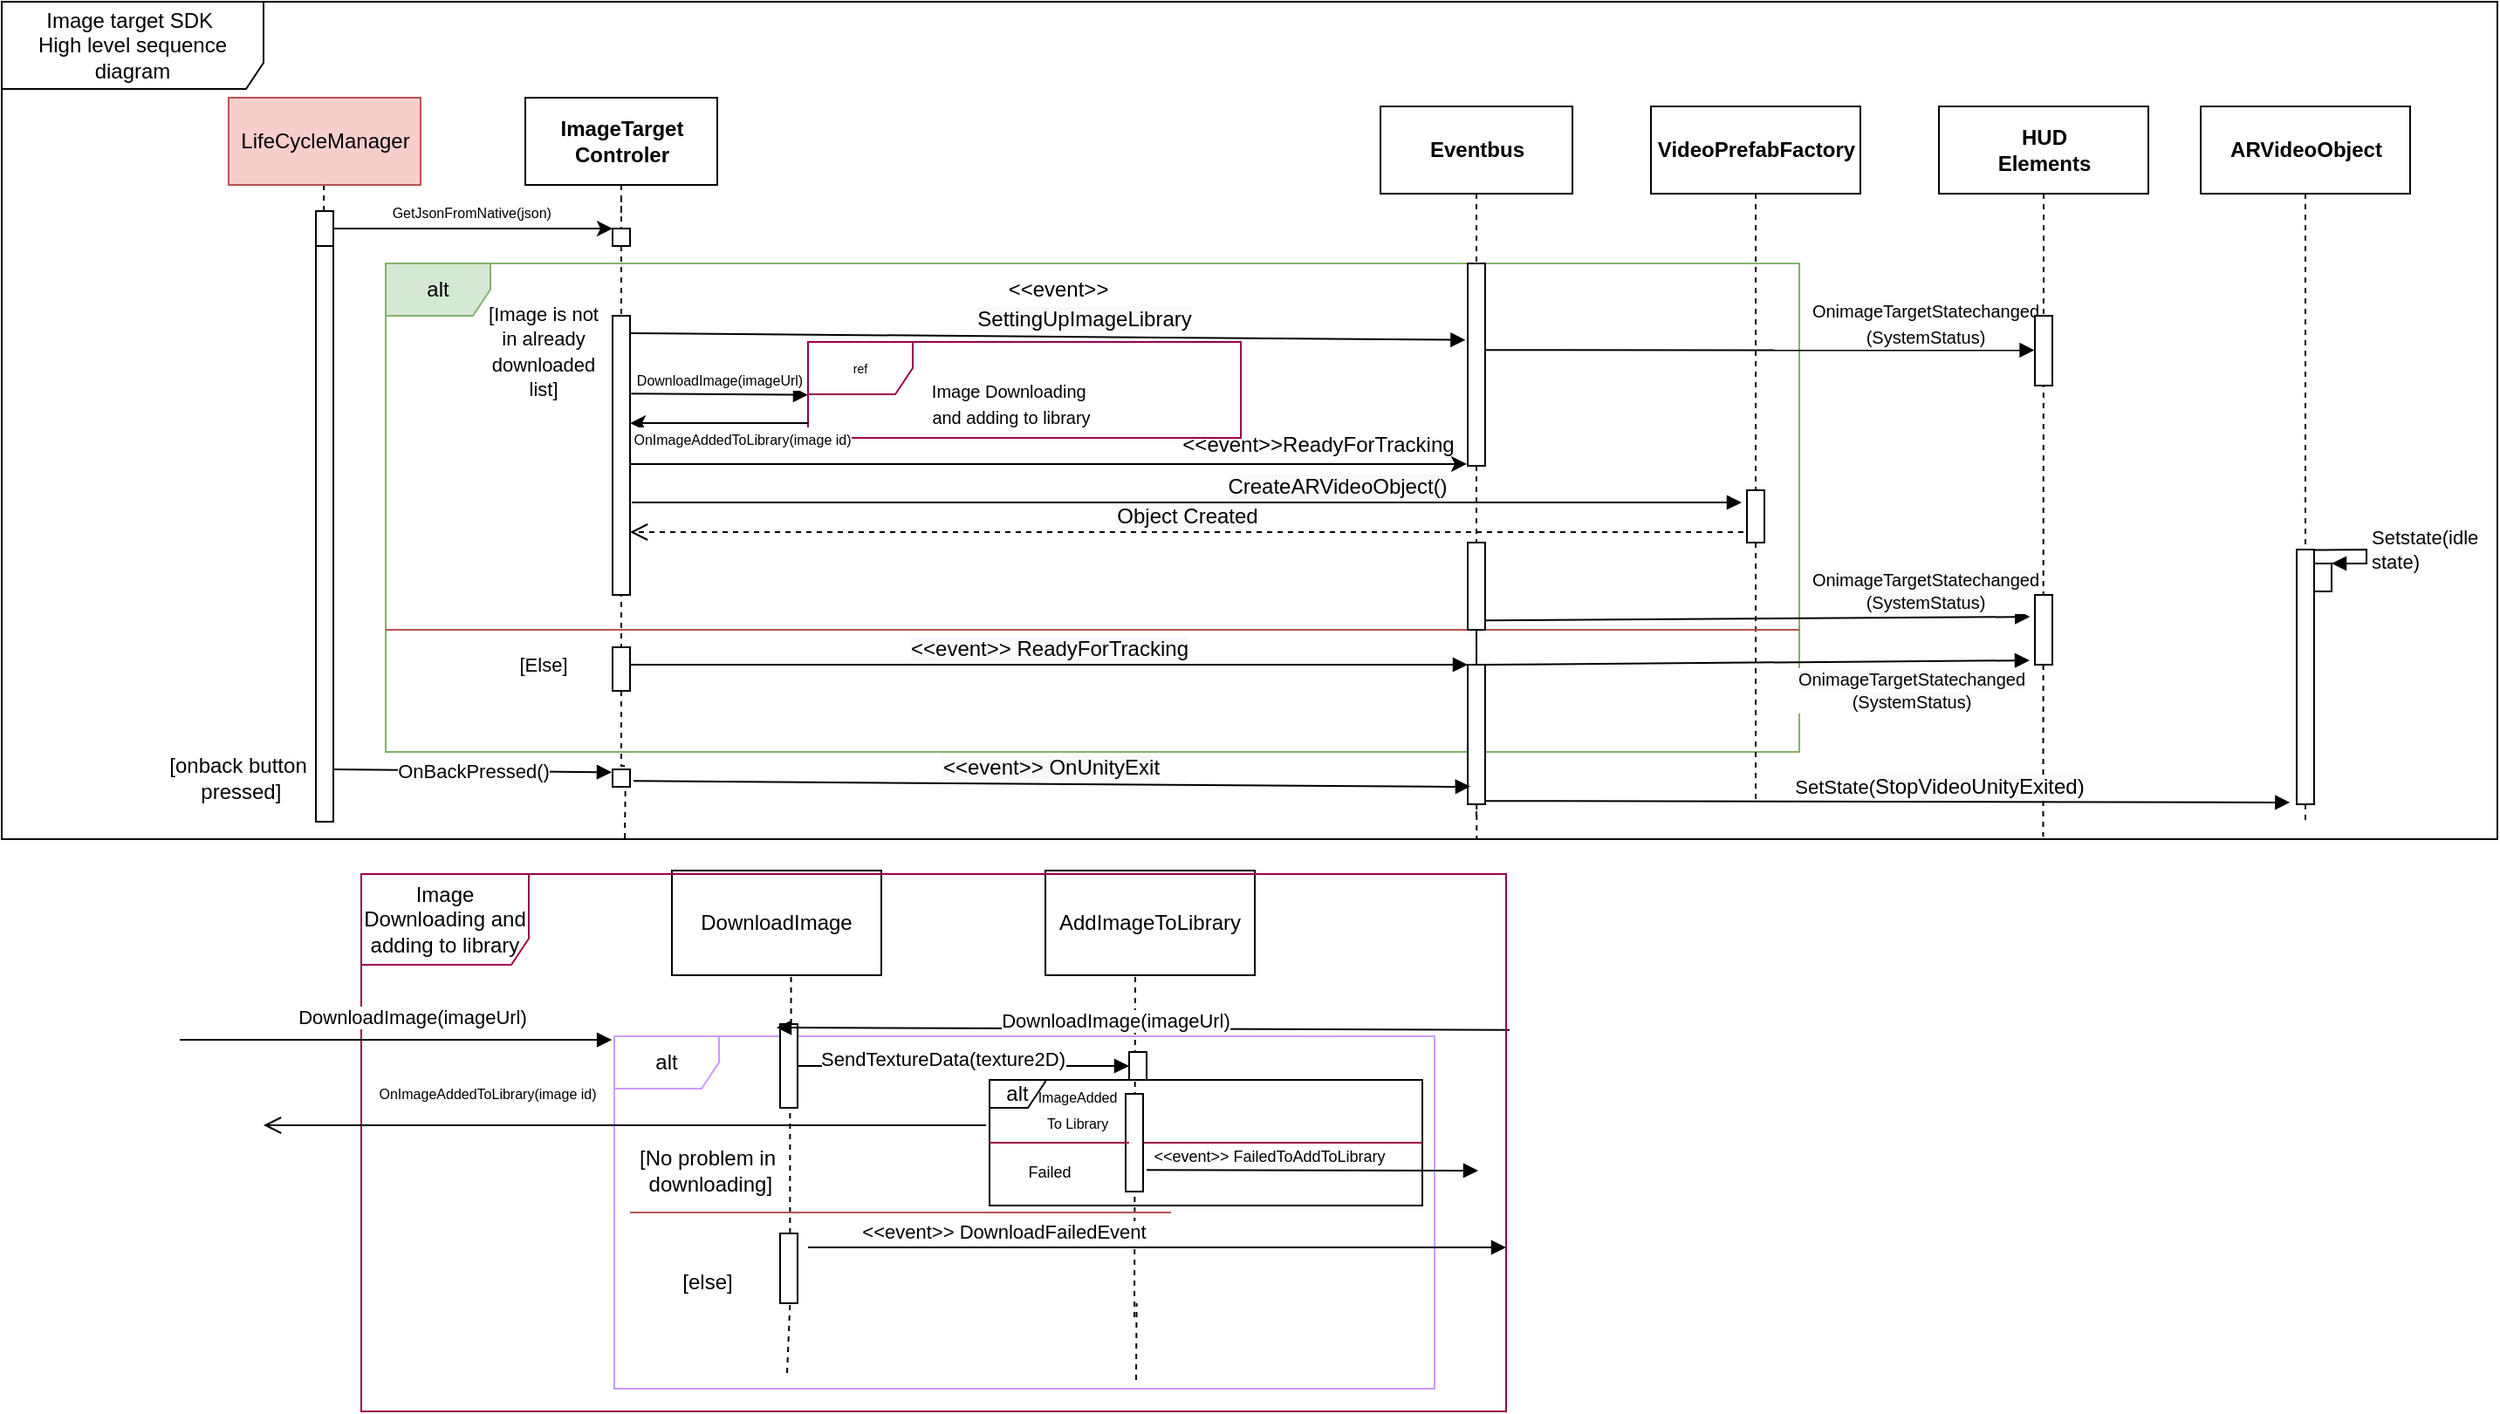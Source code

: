 <mxfile version="13.0.3" type="device"><diagram id="DPxCzZ84D4_nQlLjYZ0x" name="Page-1"><mxGraphModel dx="788" dy="500" grid="1" gridSize="8" guides="1" tooltips="1" connect="1" arrows="1" fold="1" page="1" pageScale="1" pageWidth="1600" pageHeight="900" math="0" shadow="0"><root><mxCell id="0"/><mxCell id="1" parent="0"/><mxCell id="qXqDsZfnytrLwXw_ecNe-79" value="alt" style="shape=umlFrame;whiteSpace=wrap;html=1;fillColor=none;strokeColor=#CC99FF;swimlaneFillColor=#ffffff;" parent="1" vertex="1"><mxGeometry x="361" y="703" width="470" height="202" as="geometry"/></mxCell><mxCell id="nq2E0Kbbg36LRN8Uu501-109" value="" style="edgeStyle=orthogonalEdgeStyle;rounded=0;orthogonalLoop=1;jettySize=auto;html=1;dashed=1;endArrow=none;endFill=0;" parent="1" edge="1"><mxGeometry relative="1" as="geometry"><mxPoint x="194.58" y="215" as="sourcePoint"/><mxPoint x="200" y="550" as="targetPoint"/><Array as="points"><mxPoint x="195" y="250"/><mxPoint x="195" y="250"/></Array></mxGeometry></mxCell><mxCell id="wxzny8tET-IJ7eMf7oiY-54" value="Image target SDK&amp;nbsp;&lt;br&gt;High level sequence&lt;br&gt;diagram" style="shape=umlFrame;whiteSpace=wrap;html=1;width=150;height=50;align=center;" parent="1" vertex="1"><mxGeometry x="10" y="110" width="1430" height="480" as="geometry"/></mxCell><mxCell id="wxzny8tET-IJ7eMf7oiY-2" value="alt" style="shape=umlFrame;whiteSpace=wrap;html=1;fillColor=#d5e8d4;strokeColor=#82b366;" parent="1" vertex="1"><mxGeometry x="230" y="260" width="810" height="280" as="geometry"/></mxCell><mxCell id="wxzny8tET-IJ7eMf7oiY-32" value="" style="edgeStyle=orthogonalEdgeStyle;rounded=0;orthogonalLoop=1;jettySize=auto;html=1;dashed=1;endArrow=none;endFill=0;" parent="1" source="nq2E0Kbbg36LRN8Uu501-30" target="wxzny8tET-IJ7eMf7oiY-31" edge="1"><mxGeometry relative="1" as="geometry"><mxPoint x="365" y="520" as="targetPoint"/><mxPoint x="365" y="250" as="sourcePoint"/></mxGeometry></mxCell><mxCell id="nq2E0Kbbg36LRN8Uu501-13" value="" style="edgeStyle=orthogonalEdgeStyle;rounded=0;orthogonalLoop=1;jettySize=auto;html=1;dashed=1;endArrow=none;endFill=0;" parent="1" source="wxzny8tET-IJ7eMf7oiY-31" edge="1"><mxGeometry relative="1" as="geometry"><mxPoint x="367" y="591" as="targetPoint"/></mxGeometry></mxCell><mxCell id="nq2E0Kbbg36LRN8Uu501-5" value="&lt;span style=&quot;font-weight: 700&quot;&gt;ImageTarget&lt;br&gt;Controler&lt;/span&gt;" style="html=1;" parent="1" vertex="1"><mxGeometry x="310" y="165" width="110" height="50" as="geometry"/></mxCell><mxCell id="wxzny8tET-IJ7eMf7oiY-24" style="edgeStyle=orthogonalEdgeStyle;rounded=0;orthogonalLoop=1;jettySize=auto;html=1;exitX=0.5;exitY=1;exitDx=0;exitDy=0;dashed=1;endArrow=none;endFill=0;" parent="1" source="nq2E0Kbbg36LRN8Uu501-8" edge="1"><mxGeometry relative="1" as="geometry"><mxPoint x="855" y="220" as="targetPoint"/></mxGeometry></mxCell><mxCell id="wxzny8tET-IJ7eMf7oiY-66" style="edgeStyle=orthogonalEdgeStyle;rounded=0;orthogonalLoop=1;jettySize=auto;html=1;exitX=0.5;exitY=1;exitDx=0;exitDy=0;endArrow=none;endFill=0;dashed=1;" parent="1" source="nq2E0Kbbg36LRN8Uu501-8" edge="1"><mxGeometry relative="1" as="geometry"><mxPoint x="855" y="580" as="targetPoint"/></mxGeometry></mxCell><mxCell id="nq2E0Kbbg36LRN8Uu501-8" value="&lt;b&gt;Eventbus&lt;/b&gt;" style="html=1;" parent="1" vertex="1"><mxGeometry x="800" y="170" width="110" height="50" as="geometry"/></mxCell><mxCell id="nq2E0Kbbg36LRN8Uu501-26" value="LifeCycleManager" style="html=1;fillColor=#f8cecc;strokeColor=#b85450;" parent="1" vertex="1"><mxGeometry x="140" y="165" width="110" height="50" as="geometry"/></mxCell><mxCell id="nq2E0Kbbg36LRN8Uu501-28" value="&lt;font style=&quot;font-size: 8px&quot;&gt;GetJsonFromNative(json)&amp;nbsp;&lt;/font&gt;" style="endArrow=classic;html=1;" parent="1" edge="1"><mxGeometry y="10" width="50" height="50" relative="1" as="geometry"><mxPoint x="200" y="240" as="sourcePoint"/><mxPoint x="360" y="240" as="targetPoint"/><mxPoint as="offset"/></mxGeometry></mxCell><mxCell id="nq2E0Kbbg36LRN8Uu501-29" value="" style="html=1;points=[];perimeter=orthogonalPerimeter;" parent="1" vertex="1"><mxGeometry x="190" y="230" width="10" height="350" as="geometry"/></mxCell><mxCell id="nq2E0Kbbg36LRN8Uu501-30" value="" style="html=1;points=[];perimeter=orthogonalPerimeter;" parent="1" vertex="1"><mxGeometry x="360" y="240" width="10" height="10" as="geometry"/></mxCell><mxCell id="nq2E0Kbbg36LRN8Uu501-31" value="" style="edgeStyle=orthogonalEdgeStyle;rounded=0;orthogonalLoop=1;jettySize=auto;html=1;dashed=1;endArrow=none;endFill=0;" parent="1" source="nq2E0Kbbg36LRN8Uu501-5" target="nq2E0Kbbg36LRN8Uu501-30" edge="1"><mxGeometry relative="1" as="geometry"><mxPoint x="365" y="215" as="sourcePoint"/><mxPoint x="365" y="520" as="targetPoint"/></mxGeometry></mxCell><mxCell id="nq2E0Kbbg36LRN8Uu501-61" value="&lt;font style=&quot;font-size: 11px&quot;&gt;[Image is not&lt;br&gt;in already&lt;br&gt;downloaded&lt;br&gt;list]&lt;br&gt;&lt;/font&gt;" style="text;html=1;align=center;verticalAlign=middle;resizable=0;points=[];autosize=1;" parent="1" vertex="1"><mxGeometry x="284" y="274" width="72" height="72" as="geometry"/></mxCell><mxCell id="nq2E0Kbbg36LRN8Uu501-68" value="&lt;span style=&quot;font-size: 11px&quot;&gt;[Else&lt;/span&gt;&lt;span style=&quot;font-size: 11px&quot;&gt;]&lt;/span&gt;" style="text;html=1;align=center;verticalAlign=middle;resizable=0;points=[];autosize=1;" parent="1" vertex="1"><mxGeometry x="300" y="480" width="40" height="20" as="geometry"/></mxCell><mxCell id="nq2E0Kbbg36LRN8Uu501-108" value="" style="html=1;points=[];perimeter=orthogonalPerimeter;" parent="1" vertex="1"><mxGeometry x="190" y="230" width="10" height="20" as="geometry"/></mxCell><mxCell id="wxzny8tET-IJ7eMf7oiY-4" value="" style="html=1;points=[];perimeter=orthogonalPerimeter;" parent="1" vertex="1"><mxGeometry x="360" y="290" width="10" height="160" as="geometry"/></mxCell><mxCell id="wxzny8tET-IJ7eMf7oiY-11" value="&lt;span style=&quot;font-weight: 700&quot;&gt;VideoPrefabFactory&lt;/span&gt;" style="html=1;strokeColor=#000000;" parent="1" vertex="1"><mxGeometry x="955" y="170" width="120" height="50" as="geometry"/></mxCell><mxCell id="nq2E0Kbbg36LRN8Uu501-91" value="" style="html=1;points=[];perimeter=orthogonalPerimeter;" parent="1" vertex="1"><mxGeometry x="850" y="260" width="10" height="116" as="geometry"/></mxCell><mxCell id="wxzny8tET-IJ7eMf7oiY-86" value="" style="edgeStyle=orthogonalEdgeStyle;rounded=0;orthogonalLoop=1;jettySize=auto;html=1;endArrow=none;endFill=0;dashed=1;" parent="1" source="wxzny8tET-IJ7eMf7oiY-25" edge="1"><mxGeometry relative="1" as="geometry"><mxPoint x="1015.0" y="570" as="targetPoint"/></mxGeometry></mxCell><mxCell id="wxzny8tET-IJ7eMf7oiY-25" value="" style="html=1;points=[];perimeter=orthogonalPerimeter;" parent="1" vertex="1"><mxGeometry x="1010" y="390" width="10" height="30" as="geometry"/></mxCell><mxCell id="wxzny8tET-IJ7eMf7oiY-26" style="edgeStyle=orthogonalEdgeStyle;rounded=0;orthogonalLoop=1;jettySize=auto;html=1;exitX=0.5;exitY=1;exitDx=0;exitDy=0;endArrow=none;endFill=0;dashed=1;" parent="1" source="wxzny8tET-IJ7eMf7oiY-11" target="wxzny8tET-IJ7eMf7oiY-25" edge="1"><mxGeometry relative="1" as="geometry"><mxPoint x="1014.897" y="500" as="targetPoint"/><mxPoint x="1015.0" y="210" as="sourcePoint"/></mxGeometry></mxCell><mxCell id="wxzny8tET-IJ7eMf7oiY-27" value="&lt;span style=&quot;font-size: 12px ; text-align: left ; background-color: rgb(248 , 249 , 250)&quot;&gt;CreateARVideoObject()&lt;/span&gt;" style="html=1;verticalAlign=bottom;endArrow=block;" parent="1" edge="1"><mxGeometry x="0.271" width="80" relative="1" as="geometry"><mxPoint x="371" y="397" as="sourcePoint"/><mxPoint x="1007" y="397" as="targetPoint"/><Array as="points"><mxPoint x="390" y="397"/></Array><mxPoint as="offset"/></mxGeometry></mxCell><mxCell id="wxzny8tET-IJ7eMf7oiY-29" value="&lt;span style=&quot;font-size: 12px ; background-color: rgb(248 , 249 , 250)&quot;&gt;Object Created&lt;/span&gt;" style="html=1;verticalAlign=bottom;endArrow=open;dashed=1;endSize=8;" parent="1" edge="1"><mxGeometry relative="1" as="geometry"><mxPoint x="1008" y="414" as="sourcePoint"/><mxPoint x="370" y="414" as="targetPoint"/></mxGeometry></mxCell><mxCell id="wxzny8tET-IJ7eMf7oiY-30" value="" style="line;strokeWidth=1;fillColor=#f8cecc;align=left;verticalAlign=middle;spacingTop=-1;spacingLeft=3;spacingRight=3;rotatable=0;labelPosition=right;points=[];portConstraint=eastwest;strokeColor=#b85450;" parent="1" vertex="1"><mxGeometry x="230" y="466" width="810" height="8" as="geometry"/></mxCell><mxCell id="wxzny8tET-IJ7eMf7oiY-31" value="" style="html=1;points=[];perimeter=orthogonalPerimeter;" parent="1" vertex="1"><mxGeometry x="360" y="480" width="10" height="25" as="geometry"/></mxCell><mxCell id="wxzny8tET-IJ7eMf7oiY-40" value="&lt;span style=&quot;font-size: 12px ; text-align: left ; background-color: rgb(248 , 249 , 250)&quot;&gt;SettingUpImageLibrary&lt;/span&gt;" style="html=1;verticalAlign=bottom;endArrow=block;entryX=-0.129;entryY=0.378;entryDx=0;entryDy=0;entryPerimeter=0;" parent="1" target="nq2E0Kbbg36LRN8Uu501-91" edge="1"><mxGeometry x="0.086" y="1" width="80" relative="1" as="geometry"><mxPoint x="370" y="300" as="sourcePoint"/><mxPoint x="450" y="300" as="targetPoint"/><mxPoint as="offset"/></mxGeometry></mxCell><mxCell id="wxzny8tET-IJ7eMf7oiY-41" value="&amp;lt;&amp;lt;event&amp;gt;&amp;gt;" style="text;html=1;align=center;verticalAlign=middle;resizable=0;points=[];autosize=1;" parent="1" vertex="1"><mxGeometry x="580" y="265" width="70" height="20" as="geometry"/></mxCell><mxCell id="wxzny8tET-IJ7eMf7oiY-82" style="edgeStyle=orthogonalEdgeStyle;rounded=0;orthogonalLoop=1;jettySize=auto;html=1;entryX=0.591;entryY=1.001;entryDx=0;entryDy=0;entryPerimeter=0;dashed=1;endArrow=none;endFill=0;" parent="1" source="wxzny8tET-IJ7eMf7oiY-43" target="wxzny8tET-IJ7eMf7oiY-54" edge="1"><mxGeometry relative="1" as="geometry"/></mxCell><mxCell id="wxzny8tET-IJ7eMf7oiY-43" value="" style="html=1;points=[];perimeter=orthogonalPerimeter;" parent="1" vertex="1"><mxGeometry x="850" y="490" width="10" height="80" as="geometry"/></mxCell><mxCell id="wxzny8tET-IJ7eMf7oiY-44" value="&lt;span style=&quot;font-size: 12px ; background-color: rgb(248 , 249 , 250)&quot;&gt;&amp;lt;&amp;lt;event&amp;gt;&amp;gt; ReadyForTracking&lt;/span&gt;" style="html=1;verticalAlign=bottom;endArrow=block;entryX=0;entryY=0;entryDx=0;entryDy=0;entryPerimeter=0;" parent="1" target="wxzny8tET-IJ7eMf7oiY-43" edge="1"><mxGeometry width="80" relative="1" as="geometry"><mxPoint x="370" y="490" as="sourcePoint"/><mxPoint x="845" y="490" as="targetPoint"/></mxGeometry></mxCell><mxCell id="wxzny8tET-IJ7eMf7oiY-51" value="&lt;span style=&quot;font-weight: 700&quot;&gt;HUD&lt;br&gt;Elements&lt;br&gt;&lt;/span&gt;" style="html=1;strokeColor=#000000;" parent="1" vertex="1"><mxGeometry x="1120" y="170" width="120" height="50" as="geometry"/></mxCell><mxCell id="wxzny8tET-IJ7eMf7oiY-56" value="&lt;span style=&quot;font-size: 12px ; text-align: left ; background-color: rgb(248 , 249 , 250)&quot;&gt;&amp;lt;&amp;lt;event&amp;gt;&amp;gt; OnUnityExit&lt;/span&gt;" style="html=1;verticalAlign=bottom;endArrow=block;entryX=0.145;entryY=0.872;entryDx=0;entryDy=0;entryPerimeter=0;exitX=1.2;exitY=0.667;exitDx=0;exitDy=0;exitPerimeter=0;" parent="1" source="wxzny8tET-IJ7eMf7oiY-63" target="wxzny8tET-IJ7eMf7oiY-43" edge="1"><mxGeometry width="80" relative="1" as="geometry"><mxPoint x="360" y="560" as="sourcePoint"/><mxPoint x="440" y="560" as="targetPoint"/><Array as="points"><mxPoint x="840" y="560"/></Array></mxGeometry></mxCell><mxCell id="wxzny8tET-IJ7eMf7oiY-58" value="" style="html=1;verticalAlign=bottom;endArrow=block;entryX=-0.022;entryY=0.115;entryDx=0;entryDy=0;entryPerimeter=0;" parent="1" edge="1"><mxGeometry width="80" relative="1" as="geometry"><mxPoint x="860" y="309.66" as="sourcePoint"/><mxPoint x="1174.78" y="309.725" as="targetPoint"/></mxGeometry></mxCell><mxCell id="wxzny8tET-IJ7eMf7oiY-59" value="&lt;font style=&quot;font-size: 10px&quot;&gt;OnimageTargetStatechanged&lt;br&gt;(SystemStatus)&lt;/font&gt;" style="text;html=1;align=center;verticalAlign=middle;resizable=0;points=[];autosize=1;" parent="1" vertex="1"><mxGeometry x="1040" y="274" width="144" height="40" as="geometry"/></mxCell><mxCell id="wxzny8tET-IJ7eMf7oiY-60" value="&lt;span style=&quot;font-size: 10px ; background-color: rgb(248 , 249 , 250)&quot;&gt;OnimageTargetStatechanged&lt;/span&gt;&lt;br style=&quot;font-size: 10px ; background-color: rgb(248 , 249 , 250)&quot;&gt;&lt;span style=&quot;font-size: 10px ; background-color: rgb(248 , 249 , 250)&quot;&gt;(SystemStatus)&lt;/span&gt;" style="html=1;verticalAlign=bottom;endArrow=block;entryX=-0.286;entryY=0.314;entryDx=0;entryDy=0;entryPerimeter=0;exitX=1.041;exitY=0.892;exitDx=0;exitDy=0;exitPerimeter=0;" parent="1" source="wxzny8tET-IJ7eMf7oiY-71" target="wxzny8tET-IJ7eMf7oiY-77" edge="1"><mxGeometry x="0.614" width="80" relative="1" as="geometry"><mxPoint x="1020" y="450" as="sourcePoint"/><mxPoint x="1173.67" y="449.905" as="targetPoint"/><Array as="points"/><mxPoint as="offset"/></mxGeometry></mxCell><mxCell id="wxzny8tET-IJ7eMf7oiY-61" value="&lt;span style=&quot;font-size: 10px ; background-color: rgb(248 , 249 , 250)&quot;&gt;OnimageTargetStatechanged&lt;/span&gt;&lt;br style=&quot;font-size: 10px ; background-color: rgb(248 , 249 , 250)&quot;&gt;&lt;span style=&quot;font-size: 10px ; background-color: rgb(248 , 249 , 250)&quot;&gt;(SystemStatus)&lt;/span&gt;" style="html=1;verticalAlign=bottom;endArrow=block;entryX=-0.3;entryY=0.942;entryDx=0;entryDy=0;entryPerimeter=0;" parent="1" edge="1"><mxGeometry x="0.562" y="-32" width="80" relative="1" as="geometry"><mxPoint x="860" y="490" as="sourcePoint"/><mxPoint x="1172" y="487.53" as="targetPoint"/><mxPoint as="offset"/></mxGeometry></mxCell><mxCell id="wxzny8tET-IJ7eMf7oiY-62" value="[onback button&lt;br&gt;&amp;nbsp;pressed]" style="text;html=1;align=center;verticalAlign=middle;resizable=0;points=[];autosize=1;" parent="1" vertex="1"><mxGeometry x="100" y="540" width="90" height="30" as="geometry"/></mxCell><mxCell id="wxzny8tET-IJ7eMf7oiY-63" value="" style="html=1;points=[];perimeter=orthogonalPerimeter;" parent="1" vertex="1"><mxGeometry x="360" y="550" width="10" height="10" as="geometry"/></mxCell><mxCell id="wxzny8tET-IJ7eMf7oiY-65" value="OnBackPressed()" style="html=1;verticalAlign=bottom;endArrow=block;entryX=-0.05;entryY=0.167;entryDx=0;entryDy=0;entryPerimeter=0;" parent="1" target="wxzny8tET-IJ7eMf7oiY-63" edge="1"><mxGeometry x="0.004" y="-9" width="80" relative="1" as="geometry"><mxPoint x="200" y="550" as="sourcePoint"/><mxPoint x="280" y="550" as="targetPoint"/><mxPoint as="offset"/></mxGeometry></mxCell><mxCell id="wxzny8tET-IJ7eMf7oiY-68" style="edgeStyle=orthogonalEdgeStyle;rounded=0;orthogonalLoop=1;jettySize=auto;html=1;exitX=0.5;exitY=1;exitDx=0;exitDy=0;dashed=1;endArrow=none;endFill=0;" parent="1" source="wxzny8tET-IJ7eMf7oiY-72" edge="1"><mxGeometry relative="1" as="geometry"><mxPoint x="1330" y="581.667" as="targetPoint"/></mxGeometry></mxCell><mxCell id="wxzny8tET-IJ7eMf7oiY-67" value="&lt;span style=&quot;font-weight: 700&quot;&gt;ARVideoObject&lt;/span&gt;" style="html=1;strokeColor=#000000;" parent="1" vertex="1"><mxGeometry x="1270" y="170" width="120" height="50" as="geometry"/></mxCell><mxCell id="wxzny8tET-IJ7eMf7oiY-70" style="edgeStyle=orthogonalEdgeStyle;rounded=0;orthogonalLoop=1;jettySize=auto;html=1;exitX=0.5;exitY=1;exitDx=0;exitDy=0;endArrow=none;endFill=0;dashed=1;entryX=0.818;entryY=0.997;entryDx=0;entryDy=0;entryPerimeter=0;" parent="1" source="wxzny8tET-IJ7eMf7oiY-51" target="wxzny8tET-IJ7eMf7oiY-54" edge="1"><mxGeometry relative="1" as="geometry"><mxPoint x="1180" y="570" as="targetPoint"/><mxPoint x="1180" y="220" as="sourcePoint"/></mxGeometry></mxCell><mxCell id="wxzny8tET-IJ7eMf7oiY-71" value="" style="html=1;points=[];perimeter=orthogonalPerimeter;" parent="1" vertex="1"><mxGeometry x="850" y="420" width="10" height="50" as="geometry"/></mxCell><mxCell id="wxzny8tET-IJ7eMf7oiY-72" value="" style="html=1;points=[];perimeter=orthogonalPerimeter;strokeColor=#000000;" parent="1" vertex="1"><mxGeometry x="1325" y="424" width="10" height="146" as="geometry"/></mxCell><mxCell id="wxzny8tET-IJ7eMf7oiY-75" style="edgeStyle=orthogonalEdgeStyle;rounded=0;orthogonalLoop=1;jettySize=auto;html=1;exitX=0.5;exitY=1;exitDx=0;exitDy=0;dashed=1;endArrow=none;endFill=0;" parent="1" source="wxzny8tET-IJ7eMf7oiY-67" target="wxzny8tET-IJ7eMf7oiY-72" edge="1"><mxGeometry relative="1" as="geometry"><mxPoint x="1330" y="581.667" as="targetPoint"/><mxPoint x="1330" y="220" as="sourcePoint"/></mxGeometry></mxCell><mxCell id="wxzny8tET-IJ7eMf7oiY-76" value="" style="html=1;points=[];perimeter=orthogonalPerimeter;strokeColor=#000000;" parent="1" vertex="1"><mxGeometry x="1175" y="290" width="10" height="40" as="geometry"/></mxCell><mxCell id="wxzny8tET-IJ7eMf7oiY-77" value="" style="html=1;points=[];perimeter=orthogonalPerimeter;strokeColor=#000000;" parent="1" vertex="1"><mxGeometry x="1175" y="450" width="10" height="40" as="geometry"/></mxCell><mxCell id="wxzny8tET-IJ7eMf7oiY-80" value="SetState(&lt;span style=&quot;font-size: 12px ; background-color: rgb(248 , 249 , 250)&quot;&gt;StopVideoUnityExited)&lt;/span&gt;" style="html=1;verticalAlign=bottom;endArrow=block;entryX=-0.383;entryY=0.993;entryDx=0;entryDy=0;entryPerimeter=0;exitX=1.041;exitY=0.976;exitDx=0;exitDy=0;exitPerimeter=0;" parent="1" source="wxzny8tET-IJ7eMf7oiY-43" target="wxzny8tET-IJ7eMf7oiY-72" edge="1"><mxGeometry x="0.128" width="80" relative="1" as="geometry"><mxPoint x="860" y="560" as="sourcePoint"/><mxPoint x="940" y="560" as="targetPoint"/><mxPoint as="offset"/></mxGeometry></mxCell><mxCell id="qXqDsZfnytrLwXw_ecNe-69" value="DownloadImage" style="rounded=0;whiteSpace=wrap;html=1;" parent="1" vertex="1"><mxGeometry x="394" y="608" width="120" height="60" as="geometry"/></mxCell><mxCell id="qXqDsZfnytrLwXw_ecNe-70" value="AddImageToLibrary" style="rounded=0;whiteSpace=wrap;html=1;" parent="1" vertex="1"><mxGeometry x="608" y="608" width="120" height="60" as="geometry"/></mxCell><mxCell id="qXqDsZfnytrLwXw_ecNe-71" value="" style="endArrow=none;dashed=1;html=1;entryX=0.569;entryY=1;entryDx=0;entryDy=0;entryPerimeter=0;" parent="1" source="qXqDsZfnytrLwXw_ecNe-73" target="qXqDsZfnytrLwXw_ecNe-69" edge="1"><mxGeometry width="50" height="50" relative="1" as="geometry"><mxPoint x="460" y="896" as="sourcePoint"/><mxPoint x="474" y="728" as="targetPoint"/></mxGeometry></mxCell><mxCell id="qXqDsZfnytrLwXw_ecNe-73" value="" style="html=1;points=[];perimeter=orthogonalPerimeter;" parent="1" vertex="1"><mxGeometry x="456" y="696" width="10" height="48" as="geometry"/></mxCell><mxCell id="qXqDsZfnytrLwXw_ecNe-74" value="" style="endArrow=none;dashed=1;html=1;entryX=0.569;entryY=1;entryDx=0;entryDy=0;entryPerimeter=0;" parent="1" source="qXqDsZfnytrLwXw_ecNe-92" target="qXqDsZfnytrLwXw_ecNe-73" edge="1"><mxGeometry width="50" height="50" relative="1" as="geometry"><mxPoint x="460" y="896" as="sourcePoint"/><mxPoint x="460.28" y="700" as="targetPoint"/></mxGeometry></mxCell><mxCell id="qXqDsZfnytrLwXw_ecNe-78" value="" style="endArrow=none;dashed=1;html=1;entryX=0.429;entryY=1;entryDx=0;entryDy=0;entryPerimeter=0;" parent="1" target="qXqDsZfnytrLwXw_ecNe-70" edge="1"><mxGeometry width="50" height="50" relative="1" as="geometry"><mxPoint x="659" y="864" as="sourcePoint"/><mxPoint x="660.28" y="704" as="targetPoint"/></mxGeometry></mxCell><mxCell id="qXqDsZfnytrLwXw_ecNe-77" value="" style="html=1;points=[];perimeter=orthogonalPerimeter;" parent="1" vertex="1"><mxGeometry x="656" y="712" width="10" height="16" as="geometry"/></mxCell><mxCell id="qXqDsZfnytrLwXw_ecNe-80" value="[No problem in&lt;br&gt;&amp;nbsp;downloading]" style="text;html=1;align=center;verticalAlign=middle;resizable=0;points=[];autosize=1;" parent="1" vertex="1"><mxGeometry x="370" y="760" width="88" height="40" as="geometry"/></mxCell><mxCell id="qXqDsZfnytrLwXw_ecNe-83" value="" style="line;strokeWidth=1;fillColor=#f8cecc;align=left;verticalAlign=middle;spacingTop=-1;spacingLeft=3;spacingRight=3;rotatable=0;labelPosition=right;points=[];portConstraint=eastwest;strokeColor=#b85450;" parent="1" vertex="1"><mxGeometry x="370" y="800" width="310" height="8" as="geometry"/></mxCell><mxCell id="qXqDsZfnytrLwXw_ecNe-84" value="" style="html=1;verticalAlign=bottom;endArrow=block;" parent="1" source="qXqDsZfnytrLwXw_ecNe-73" target="qXqDsZfnytrLwXw_ecNe-77" edge="1"><mxGeometry x="-0.347" y="-8" width="80" relative="1" as="geometry"><mxPoint x="464" y="752" as="sourcePoint"/><mxPoint x="544" y="752" as="targetPoint"/><Array as="points"><mxPoint x="536" y="720"/></Array><mxPoint as="offset"/></mxGeometry></mxCell><mxCell id="GeLPCChC29J8lefnyBRm-17" value="&lt;span style=&quot;font-size: 11px ; background-color: rgb(255 , 255 , 255)&quot;&gt;SendTextureData(texture2D)&lt;/span&gt;" style="text;html=1;align=center;verticalAlign=middle;resizable=0;points=[];" parent="qXqDsZfnytrLwXw_ecNe-84" vertex="1" connectable="0"><mxGeometry x="-0.126" y="4" relative="1" as="geometry"><mxPoint as="offset"/></mxGeometry></mxCell><mxCell id="qXqDsZfnytrLwXw_ecNe-89" value="[else]" style="text;html=1;align=center;verticalAlign=middle;resizable=0;points=[];autosize=1;" parent="1" vertex="1"><mxGeometry x="394" y="832" width="40" height="24" as="geometry"/></mxCell><mxCell id="qXqDsZfnytrLwXw_ecNe-92" value="" style="html=1;points=[];perimeter=orthogonalPerimeter;" parent="1" vertex="1"><mxGeometry x="456" y="816" width="10" height="40" as="geometry"/></mxCell><mxCell id="qXqDsZfnytrLwXw_ecNe-93" value="" style="endArrow=none;dashed=1;html=1;entryX=0.569;entryY=1;entryDx=0;entryDy=0;entryPerimeter=0;" parent="1" target="qXqDsZfnytrLwXw_ecNe-92" edge="1"><mxGeometry width="50" height="50" relative="1" as="geometry"><mxPoint x="460" y="896" as="sourcePoint"/><mxPoint x="461.69" y="792" as="targetPoint"/></mxGeometry></mxCell><mxCell id="qXqDsZfnytrLwXw_ecNe-94" value="&amp;lt;&amp;lt;event&amp;gt;&amp;gt; DownloadFailedEvent" style="html=1;verticalAlign=bottom;endArrow=block;" parent="1" edge="1"><mxGeometry x="-0.44" width="80" relative="1" as="geometry"><mxPoint x="472" y="824" as="sourcePoint"/><mxPoint x="872" y="824" as="targetPoint"/><mxPoint as="offset"/></mxGeometry></mxCell><mxCell id="qXqDsZfnytrLwXw_ecNe-96" value="" style="endArrow=none;dashed=1;html=1;entryX=0.429;entryY=1;entryDx=0;entryDy=0;entryPerimeter=0;" parent="1" edge="1"><mxGeometry width="50" height="50" relative="1" as="geometry"><mxPoint x="660" y="900" as="sourcePoint"/><mxPoint x="660.29" y="856" as="targetPoint"/></mxGeometry></mxCell><mxCell id="GeLPCChC29J8lefnyBRm-6" value="alt" style="shape=umlFrame;whiteSpace=wrap;html=1;width=32;height=16;" parent="1" vertex="1"><mxGeometry x="576" y="728" width="248" height="72" as="geometry"/></mxCell><mxCell id="GeLPCChC29J8lefnyBRm-7" value="" style="line;strokeWidth=1;fillColor=none;align=left;verticalAlign=middle;spacingTop=-1;spacingLeft=3;spacingRight=3;rotatable=0;labelPosition=right;points=[];portConstraint=eastwest;strokeColor=#99004D;" parent="1" vertex="1"><mxGeometry x="664" y="760" width="160" height="8" as="geometry"/></mxCell><mxCell id="GeLPCChC29J8lefnyBRm-8" value="" style="html=1;points=[];perimeter=orthogonalPerimeter;" parent="1" vertex="1"><mxGeometry x="654" y="736" width="10" height="56" as="geometry"/></mxCell><mxCell id="GeLPCChC29J8lefnyBRm-9" value="" style="line;strokeWidth=1;fillColor=none;align=left;verticalAlign=middle;spacingTop=-1;spacingLeft=3;spacingRight=3;rotatable=0;labelPosition=right;points=[];portConstraint=eastwest;strokeColor=#99004D;" parent="1" vertex="1"><mxGeometry x="576" y="760" width="80" height="8" as="geometry"/></mxCell><mxCell id="GeLPCChC29J8lefnyBRm-10" value="&lt;font style=&quot;font-size: 8px&quot;&gt;ImageAdded&lt;br&gt;To Library&lt;/font&gt;" style="text;html=1;align=center;verticalAlign=middle;resizable=0;points=[];autosize=1;" parent="1" vertex="1"><mxGeometry x="598" y="720" width="56" height="48" as="geometry"/></mxCell><mxCell id="GeLPCChC29J8lefnyBRm-11" value="&lt;font style=&quot;font-size: 9px&quot;&gt;Failed&lt;/font&gt;" style="text;html=1;align=center;verticalAlign=middle;resizable=0;points=[];autosize=1;" parent="1" vertex="1"><mxGeometry x="590" y="768" width="40" height="24" as="geometry"/></mxCell><mxCell id="GeLPCChC29J8lefnyBRm-13" value="&lt;font style=&quot;font-size: 9px&quot;&gt;&amp;lt;&amp;lt;event&amp;gt;&amp;gt; FailedToAddToLibrary&lt;/font&gt;" style="html=1;verticalAlign=bottom;endArrow=block;" parent="1" edge="1"><mxGeometry x="-0.263" width="80" relative="1" as="geometry"><mxPoint x="666" y="779.66" as="sourcePoint"/><mxPoint x="856.0" y="780" as="targetPoint"/><mxPoint as="offset"/></mxGeometry></mxCell><mxCell id="GeLPCChC29J8lefnyBRm-18" value="DownloadImage(imageUrl)" style="html=1;verticalAlign=bottom;endArrow=block;exitX=1.003;exitY=0.29;exitDx=0;exitDy=0;exitPerimeter=0;" parent="1" edge="1" source="GeLPCChC29J8lefnyBRm-14"><mxGeometry x="0.075" y="4" width="80" relative="1" as="geometry"><mxPoint x="320" y="700" as="sourcePoint"/><mxPoint x="454" y="698" as="targetPoint"/><mxPoint as="offset"/></mxGeometry></mxCell><mxCell id="GeLPCChC29J8lefnyBRm-20" value="&lt;font style=&quot;font-size: 8px&quot;&gt;DownloadImage(imageUrl)&lt;/font&gt;" style="html=1;verticalAlign=bottom;endArrow=block;exitX=1.067;exitY=0.279;exitDx=0;exitDy=0;exitPerimeter=0;entryX=0;entryY=0.552;entryDx=0;entryDy=0;entryPerimeter=0;" parent="1" source="wxzny8tET-IJ7eMf7oiY-4" target="GeLPCChC29J8lefnyBRm-21" edge="1"><mxGeometry width="80" relative="1" as="geometry"><mxPoint x="376" y="328" as="sourcePoint"/><mxPoint x="456" y="328" as="targetPoint"/></mxGeometry></mxCell><mxCell id="GeLPCChC29J8lefnyBRm-21" value="&lt;p style=&quot;line-height: 100% ; font-size: 7px&quot;&gt;ref&lt;/p&gt;" style="shape=umlFrame;whiteSpace=wrap;html=1;strokeColor=#99004D;" parent="1" vertex="1"><mxGeometry x="472" y="305" width="248" height="55" as="geometry"/></mxCell><mxCell id="GeLPCChC29J8lefnyBRm-28" value="&lt;span style=&quot;font-size: 10px&quot;&gt;Image Downloading&amp;nbsp;&lt;/span&gt;&lt;br style=&quot;font-size: 10px&quot;&gt;&lt;span style=&quot;font-size: 10px&quot;&gt;and adding to library&lt;/span&gt;" style="text;html=1;align=center;verticalAlign=middle;resizable=0;points=[];autosize=1;" parent="1" vertex="1"><mxGeometry x="536" y="320" width="104" height="40" as="geometry"/></mxCell><mxCell id="VoKGkM1e84HC8r1hDP0C-1" value="" style="endArrow=classic;html=1;exitX=0.001;exitY=0.846;exitDx=0;exitDy=0;exitPerimeter=0;" edge="1" parent="1" source="GeLPCChC29J8lefnyBRm-21" target="wxzny8tET-IJ7eMf7oiY-4"><mxGeometry width="50" height="50" relative="1" as="geometry"><mxPoint x="408" y="402" as="sourcePoint"/><mxPoint x="458" y="352" as="targetPoint"/></mxGeometry></mxCell><mxCell id="VoKGkM1e84HC8r1hDP0C-2" value="&lt;span style=&quot;font-size: 8px&quot;&gt;OnImageAddedToLibrary(image id)&lt;/span&gt;" style="edgeLabel;html=1;align=center;verticalAlign=middle;resizable=0;points=[];" vertex="1" connectable="0" parent="VoKGkM1e84HC8r1hDP0C-1"><mxGeometry x="0.446" y="-3" relative="1" as="geometry"><mxPoint x="35.47" y="11.47" as="offset"/></mxGeometry></mxCell><mxCell id="VoKGkM1e84HC8r1hDP0C-5" value="" style="endArrow=classic;html=1;entryX=-0.047;entryY=0.991;entryDx=0;entryDy=0;entryPerimeter=0;exitX=1;exitY=0.531;exitDx=0;exitDy=0;exitPerimeter=0;" edge="1" parent="1" source="wxzny8tET-IJ7eMf7oiY-4" target="nq2E0Kbbg36LRN8Uu501-91"><mxGeometry width="50" height="50" relative="1" as="geometry"><mxPoint x="368" y="410" as="sourcePoint"/><mxPoint x="418" y="360" as="targetPoint"/></mxGeometry></mxCell><mxCell id="VoKGkM1e84HC8r1hDP0C-6" value="&amp;lt;&amp;lt;event&amp;gt;&amp;gt;ReadyForTracking" style="text;html=1;align=center;verticalAlign=middle;resizable=0;points=[];autosize=1;" vertex="1" parent="1"><mxGeometry x="680" y="352" width="168" height="24" as="geometry"/></mxCell><mxCell id="VoKGkM1e84HC8r1hDP0C-7" value="" style="html=1;points=[];perimeter=orthogonalPerimeter;" vertex="1" parent="1"><mxGeometry x="1335" y="432" width="10" height="16" as="geometry"/></mxCell><mxCell id="VoKGkM1e84HC8r1hDP0C-8" value="Setstate(idle&lt;br&gt;state)" style="edgeStyle=orthogonalEdgeStyle;html=1;align=left;spacingLeft=2;endArrow=block;rounded=0;entryX=1;entryY=0;exitX=0.916;exitY=0.002;exitDx=0;exitDy=0;exitPerimeter=0;" edge="1" target="VoKGkM1e84HC8r1hDP0C-7" parent="1" source="wxzny8tET-IJ7eMf7oiY-72"><mxGeometry relative="1" as="geometry"><mxPoint x="1340" y="430" as="sourcePoint"/><Array as="points"><mxPoint x="1340" y="424"/><mxPoint x="1365" y="424"/><mxPoint x="1365" y="450"/></Array></mxGeometry></mxCell><mxCell id="GeLPCChC29J8lefnyBRm-14" value="Image Downloading and adding to library" style="shape=umlFrame;whiteSpace=wrap;html=1;strokeColor=#99004D;width=96;height=52;" parent="1" vertex="1"><mxGeometry x="216" y="610" width="656" height="308" as="geometry"/></mxCell><mxCell id="VoKGkM1e84HC8r1hDP0C-11" value="DownloadImage(imageUrl)" style="html=1;verticalAlign=bottom;endArrow=block;entryX=-0.003;entryY=0.01;entryDx=0;entryDy=0;entryPerimeter=0;" edge="1" parent="1" target="qXqDsZfnytrLwXw_ecNe-79"><mxGeometry x="0.075" y="4" width="80" relative="1" as="geometry"><mxPoint x="112" y="705" as="sourcePoint"/><mxPoint x="208" y="714" as="targetPoint"/><mxPoint as="offset"/></mxGeometry></mxCell><mxCell id="VoKGkM1e84HC8r1hDP0C-12" value="&lt;span style=&quot;font-size: 8px&quot;&gt;OnImageAddedToLibrary(image id)&lt;/span&gt;" style="html=1;verticalAlign=bottom;endArrow=open;endSize=8;" edge="1" parent="1"><mxGeometry x="0.382" y="-10" relative="1" as="geometry"><mxPoint x="574" y="754" as="sourcePoint"/><mxPoint x="160" y="754" as="targetPoint"/><mxPoint as="offset"/></mxGeometry></mxCell></root></mxGraphModel></diagram></mxfile>